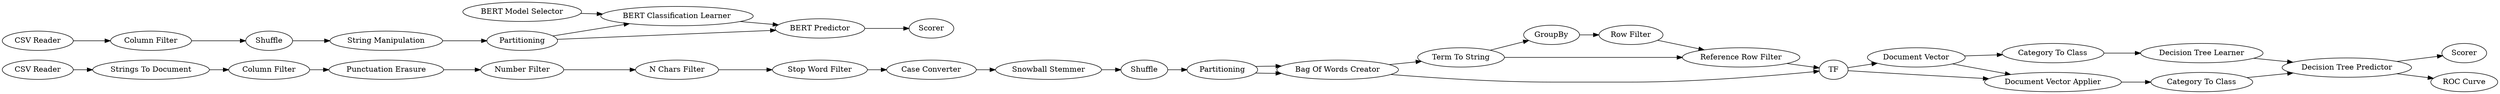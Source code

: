 digraph {
	1 [label="CSV Reader"]
	2 [label="CSV Reader"]
	3 [label="Column Filter"]
	4 [label=Partitioning]
	275 [label="Category To Class"]
	277 [label=Partitioning]
	279 [label="Decision Tree Predictor"]
	6 [label="Column Filter"]
	7 [label="Strings To Document"]
	29 [label="Snowball Stemmer"]
	30 [label="Case Converter"]
	32 [label="N Chars Filter"]
	33 [label="Number Filter"]
	34 [label="Punctuation Erasure"]
	36 [label="Stop Word Filter"]
	291 [label="Decision Tree Learner"]
	292 [label="Document Vector"]
	294 [label=Scorer]
	8 [label="Term To String"]
	9 [label=GroupBy]
	10 [label="Row Filter"]
	11 [label="Reference Row Filter"]
	12 [label=TF]
	35 [label="Bag Of Words Creator"]
	299 [label="Category To Class"]
	300 [label="Document Vector Applier"]
	12 [label=TF]
	35 [label="Bag Of Words Creator"]
	302 [label="ROC Curve"]
	303 [label=Shuffle]
	304 [label="BERT Model Selector"]
	305 [label="BERT Classification Learner"]
	306 [label="BERT Predictor"]
	307 [label=Scorer]
	308 [label=Shuffle]
	314 [label="String Manipulation"]
	7 -> 6
	30 -> 29
	32 -> 36
	33 -> 32
	34 -> 33
	36 -> 30
	8 -> 9
	8 -> 11
	9 -> 10
	10 -> 11
	11 -> 12
	35 -> 8
	35 -> 12
	1 -> 7
	2 -> 3
	3 -> 308
	4 -> 305
	4 -> 306
	275 -> 291
	277 -> 35
	277 -> 35
	279 -> 294
	279 -> 302
	6 -> 34
	29 -> 303
	291 -> 279
	292 -> 300
	292 -> 275
	12 -> 292
	299 -> 279
	300 -> 299
	12 -> 300
	303 -> 277
	304 -> 305
	305 -> 306
	306 -> 307
	308 -> 314
	314 -> 4
	rankdir=LR
}
